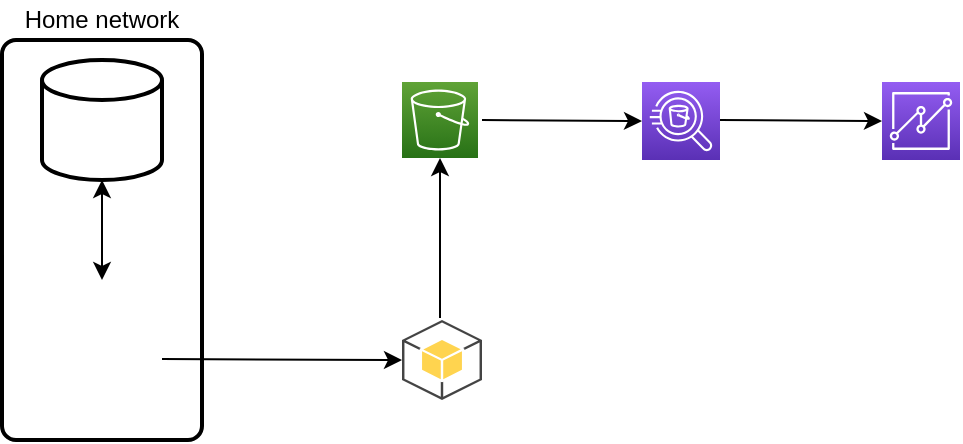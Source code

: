 <mxfile version="14.2.9" type="github">
  <diagram id="ug3AJKcA3dfmwUk0xqp4" name="Page-1">
    <mxGraphModel dx="1796" dy="614" grid="1" gridSize="10" guides="1" tooltips="1" connect="1" arrows="1" fold="1" page="1" pageScale="1" pageWidth="850" pageHeight="1100" math="0" shadow="0">
      <root>
        <mxCell id="0" />
        <mxCell id="1" parent="0" />
        <mxCell id="GbYv1BjaRA52waC2wpv4-6" value="" style="rounded=1;whiteSpace=wrap;html=1;absoluteArcSize=1;arcSize=14;strokeWidth=2;" parent="1" vertex="1">
          <mxGeometry x="-760" y="220" width="100" height="200" as="geometry" />
        </mxCell>
        <mxCell id="GbYv1BjaRA52waC2wpv4-8" value="" style="strokeWidth=2;html=1;shape=mxgraph.flowchart.database;whiteSpace=wrap;" parent="1" vertex="1">
          <mxGeometry x="-740" y="230" width="60" height="60" as="geometry" />
        </mxCell>
        <mxCell id="GbYv1BjaRA52waC2wpv4-1" value="" style="shape=image;html=1;verticalAlign=top;verticalLabelPosition=bottom;labelBackgroundColor=#ffffff;imageAspect=0;aspect=fixed;image=https://cdn4.iconfinder.com/data/icons/logos-and-brands/512/272_Raspberry_Pi_logo-128.png" parent="1" vertex="1">
          <mxGeometry x="-730" y="250" width="40" height="40" as="geometry" />
        </mxCell>
        <mxCell id="GbYv1BjaRA52waC2wpv4-10" value="" style="shape=image;html=1;verticalAlign=top;verticalLabelPosition=bottom;labelBackgroundColor=#ffffff;imageAspect=0;aspect=fixed;image=https://cdn4.iconfinder.com/data/icons/logos-and-brands/512/267_Python_logo-128.png" parent="1" vertex="1">
          <mxGeometry x="-750" y="340" width="80" height="80" as="geometry" />
        </mxCell>
        <mxCell id="GbYv1BjaRA52waC2wpv4-2" value="" style="shape=image;html=1;verticalAlign=top;verticalLabelPosition=bottom;labelBackgroundColor=#ffffff;imageAspect=0;aspect=fixed;image=https://cdn4.iconfinder.com/data/icons/logos-and-brands/512/272_Raspberry_Pi_logo-128.png" parent="1" vertex="1">
          <mxGeometry x="-730" y="360" width="40" height="40" as="geometry" />
        </mxCell>
        <mxCell id="GbYv1BjaRA52waC2wpv4-12" value="" style="endArrow=classic;startArrow=classic;html=1;" parent="1" source="GbYv1BjaRA52waC2wpv4-10" edge="1">
          <mxGeometry width="50" height="50" relative="1" as="geometry">
            <mxPoint x="-760" y="340" as="sourcePoint" />
            <mxPoint x="-710" y="290" as="targetPoint" />
          </mxGeometry>
        </mxCell>
        <mxCell id="GbYv1BjaRA52waC2wpv4-13" value="Home network" style="text;html=1;strokeColor=none;fillColor=none;align=center;verticalAlign=middle;whiteSpace=wrap;rounded=0;" parent="1" vertex="1">
          <mxGeometry x="-755" y="200" width="90" height="20" as="geometry" />
        </mxCell>
        <mxCell id="uyWsmETszLbh0BImZQLG-3" value="" style="endArrow=classic;html=1;fillColor=#000000;gradientColor=none;entryX=0;entryY=0.5;entryDx=0;entryDy=0;entryPerimeter=0;" edge="1" parent="1" target="uyWsmETszLbh0BImZQLG-4">
          <mxGeometry width="50" height="50" relative="1" as="geometry">
            <mxPoint x="-680" y="379.5" as="sourcePoint" />
            <mxPoint x="-570" y="379.5" as="targetPoint" />
          </mxGeometry>
        </mxCell>
        <mxCell id="uyWsmETszLbh0BImZQLG-4" value="" style="outlineConnect=0;dashed=0;verticalLabelPosition=bottom;verticalAlign=top;align=center;html=1;shape=mxgraph.aws3.android;fillColor=#FFD44F;gradientColor=none;" vertex="1" parent="1">
          <mxGeometry x="-560" y="360" width="40" height="40" as="geometry" />
        </mxCell>
        <mxCell id="uyWsmETszLbh0BImZQLG-5" value="" style="endArrow=classic;html=1;fillColor=#000000;gradientColor=none;entryX=0.5;entryY=1;entryDx=0;entryDy=0;entryPerimeter=0;" edge="1" parent="1" target="uyWsmETszLbh0BImZQLG-6">
          <mxGeometry width="50" height="50" relative="1" as="geometry">
            <mxPoint x="-541" y="359" as="sourcePoint" />
            <mxPoint x="-540" y="300" as="targetPoint" />
          </mxGeometry>
        </mxCell>
        <mxCell id="uyWsmETszLbh0BImZQLG-6" value="" style="points=[[0,0,0],[0.25,0,0],[0.5,0,0],[0.75,0,0],[1,0,0],[0,1,0],[0.25,1,0],[0.5,1,0],[0.75,1,0],[1,1,0],[0,0.25,0],[0,0.5,0],[0,0.75,0],[1,0.25,0],[1,0.5,0],[1,0.75,0]];outlineConnect=0;fontColor=#232F3E;gradientColor=#60A337;gradientDirection=north;fillColor=#277116;strokeColor=#ffffff;dashed=0;verticalLabelPosition=bottom;verticalAlign=top;align=center;html=1;fontSize=12;fontStyle=0;aspect=fixed;shape=mxgraph.aws4.resourceIcon;resIcon=mxgraph.aws4.s3;" vertex="1" parent="1">
          <mxGeometry x="-560" y="241" width="38" height="38" as="geometry" />
        </mxCell>
        <mxCell id="uyWsmETszLbh0BImZQLG-7" value="" style="points=[[0,0,0],[0.25,0,0],[0.5,0,0],[0.75,0,0],[1,0,0],[0,1,0],[0.25,1,0],[0.5,1,0],[0.75,1,0],[1,1,0],[0,0.25,0],[0,0.5,0],[0,0.75,0],[1,0.25,0],[1,0.5,0],[1,0.75,0]];outlineConnect=0;fontColor=#232F3E;gradientColor=#945DF2;gradientDirection=north;fillColor=#5A30B5;strokeColor=#ffffff;dashed=0;verticalLabelPosition=bottom;verticalAlign=top;align=center;html=1;fontSize=12;fontStyle=0;aspect=fixed;shape=mxgraph.aws4.resourceIcon;resIcon=mxgraph.aws4.athena;" vertex="1" parent="1">
          <mxGeometry x="-440" y="241" width="39" height="39" as="geometry" />
        </mxCell>
        <mxCell id="uyWsmETszLbh0BImZQLG-8" value="" style="endArrow=classic;html=1;fillColor=#000000;gradientColor=none;entryX=0;entryY=0.5;entryDx=0;entryDy=0;entryPerimeter=0;" edge="1" parent="1" target="uyWsmETszLbh0BImZQLG-7">
          <mxGeometry width="50" height="50" relative="1" as="geometry">
            <mxPoint x="-520" y="260" as="sourcePoint" />
            <mxPoint x="-470" y="210" as="targetPoint" />
          </mxGeometry>
        </mxCell>
        <mxCell id="uyWsmETszLbh0BImZQLG-9" value="" style="points=[[0,0,0],[0.25,0,0],[0.5,0,0],[0.75,0,0],[1,0,0],[0,1,0],[0.25,1,0],[0.5,1,0],[0.75,1,0],[1,1,0],[0,0.25,0],[0,0.5,0],[0,0.75,0],[1,0.25,0],[1,0.5,0],[1,0.75,0]];outlineConnect=0;fontColor=#232F3E;gradientColor=#945DF2;gradientDirection=north;fillColor=#5A30B5;strokeColor=#ffffff;dashed=0;verticalLabelPosition=bottom;verticalAlign=top;align=center;html=1;fontSize=12;fontStyle=0;aspect=fixed;shape=mxgraph.aws4.resourceIcon;resIcon=mxgraph.aws4.quicksight;" vertex="1" parent="1">
          <mxGeometry x="-320" y="241" width="39" height="39" as="geometry" />
        </mxCell>
        <mxCell id="uyWsmETszLbh0BImZQLG-10" value="" style="endArrow=classic;html=1;fillColor=#000000;gradientColor=none;entryX=0;entryY=0.5;entryDx=0;entryDy=0;entryPerimeter=0;" edge="1" parent="1" target="uyWsmETszLbh0BImZQLG-9">
          <mxGeometry width="50" height="50" relative="1" as="geometry">
            <mxPoint x="-401" y="260" as="sourcePoint" />
            <mxPoint x="-351" y="210" as="targetPoint" />
          </mxGeometry>
        </mxCell>
      </root>
    </mxGraphModel>
  </diagram>
</mxfile>

